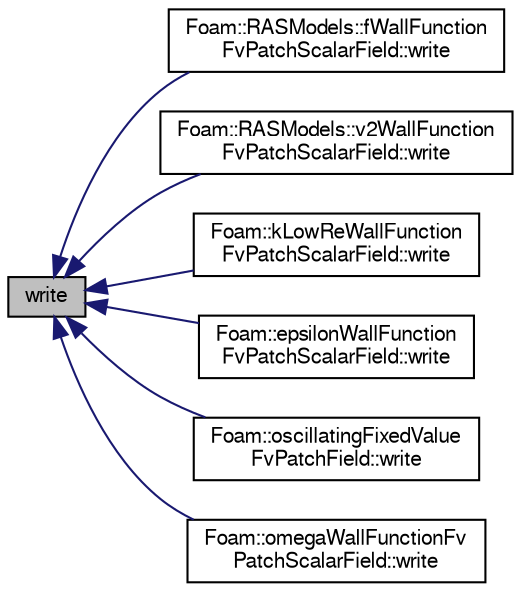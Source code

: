 digraph "write"
{
  bgcolor="transparent";
  edge [fontname="FreeSans",fontsize="10",labelfontname="FreeSans",labelfontsize="10"];
  node [fontname="FreeSans",fontsize="10",shape=record];
  rankdir="LR";
  Node1 [label="write",height=0.2,width=0.4,color="black", fillcolor="grey75", style="filled" fontcolor="black"];
  Node1 -> Node2 [dir="back",color="midnightblue",fontsize="10",style="solid",fontname="FreeSans"];
  Node2 [label="Foam::RASModels::fWallFunction\lFvPatchScalarField::write",height=0.2,width=0.4,color="black",URL="$a00870.html#a0941061ad5a26be83b4107d05750ace6",tooltip="Write. "];
  Node1 -> Node3 [dir="back",color="midnightblue",fontsize="10",style="solid",fontname="FreeSans"];
  Node3 [label="Foam::RASModels::v2WallFunction\lFvPatchScalarField::write",height=0.2,width=0.4,color="black",URL="$a02702.html#a0941061ad5a26be83b4107d05750ace6",tooltip="Write. "];
  Node1 -> Node4 [dir="back",color="midnightblue",fontsize="10",style="solid",fontname="FreeSans"];
  Node4 [label="Foam::kLowReWallFunction\lFvPatchScalarField::write",height=0.2,width=0.4,color="black",URL="$a01204.html#a0941061ad5a26be83b4107d05750ace6",tooltip="Write. "];
  Node1 -> Node5 [dir="back",color="midnightblue",fontsize="10",style="solid",fontname="FreeSans"];
  Node5 [label="Foam::epsilonWallFunction\lFvPatchScalarField::write",height=0.2,width=0.4,color="black",URL="$a00640.html#a0941061ad5a26be83b4107d05750ace6",tooltip="Write. "];
  Node1 -> Node6 [dir="back",color="midnightblue",fontsize="10",style="solid",fontname="FreeSans"];
  Node6 [label="Foam::oscillatingFixedValue\lFvPatchField::write",height=0.2,width=0.4,color="black",URL="$a01679.html#a0941061ad5a26be83b4107d05750ace6",tooltip="Write. "];
  Node1 -> Node7 [dir="back",color="midnightblue",fontsize="10",style="solid",fontname="FreeSans"];
  Node7 [label="Foam::omegaWallFunctionFv\lPatchScalarField::write",height=0.2,width=0.4,color="black",URL="$a01658.html#a0941061ad5a26be83b4107d05750ace6",tooltip="Write. "];
}
